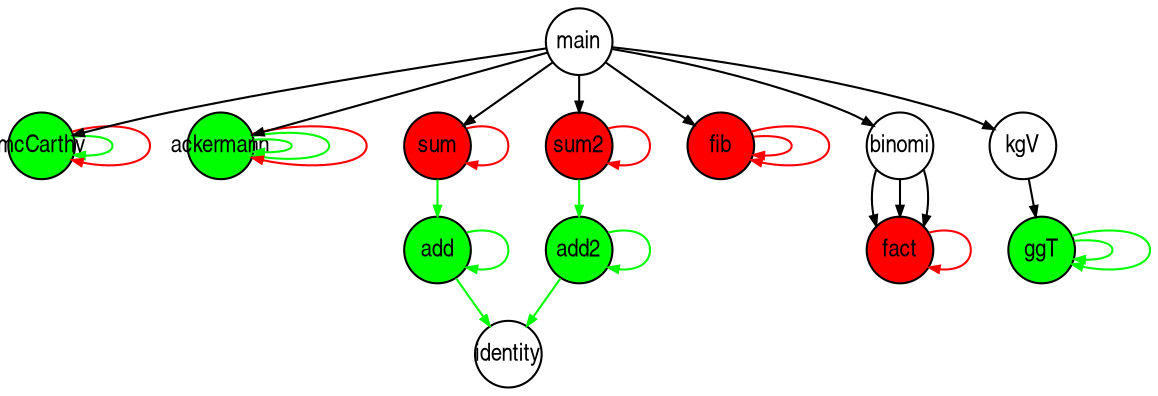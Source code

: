   digraph G {
    ranksep=.25; 
    edge [arrowsize=.5]
    node [shape=circle, style=filled, fontname="ArialNarrow",
          fontsize=12, fixedsize=true, height=.45];
    add [fillcolor=green]; add2 [fillcolor=green]; ggT [fillcolor=green]; mcCarthy [fillcolor=green]; ackermann [fillcolor=green]; 
    sum [fillcolor=red]; sum2 [fillcolor=red]; fact [fillcolor=red]; fib [fillcolor=red]; 
    main [fillcolor=white]; identity [fillcolor=white]; binomi [fillcolor=white]; kgV [fillcolor=white]; 
    add -> identity [color=green]; 
    add -> add [color=green]; 
    add2 -> add2 [color=green]; 
    add2 -> identity [color=green]; 
    sum -> add [color=green]; 
    sum2 -> add2 [color=green]; 
    ggT -> ggT [color=green]; 
    ggT -> ggT [color=green]; 
    mcCarthy -> mcCarthy [color=green]; 
    ackermann -> ackermann [color=green]; 
    ackermann -> ackermann [color=green]; 
    sum -> sum [color=red]; 
    sum2 -> sum2 [color=red]; 
    fact -> fact [color=red]; 
    fib -> fib [color=red]; 
    fib -> fib [color=red]; 
    mcCarthy -> mcCarthy [color=red]; 
    ackermann -> ackermann [color=red]; 
    main -> sum [color=black]; 
    main -> sum2 [color=black]; 
    main -> binomi [color=black]; 
    main -> fib [color=black]; 
    main -> kgV [color=black]; 
    main -> ackermann [color=black]; 
    main -> mcCarthy [color=black]; 
    binomi -> fact [color=black]; 
    binomi -> fact [color=black]; 
    binomi -> fact [color=black]; 
    kgV -> ggT [color=black]; 
  }